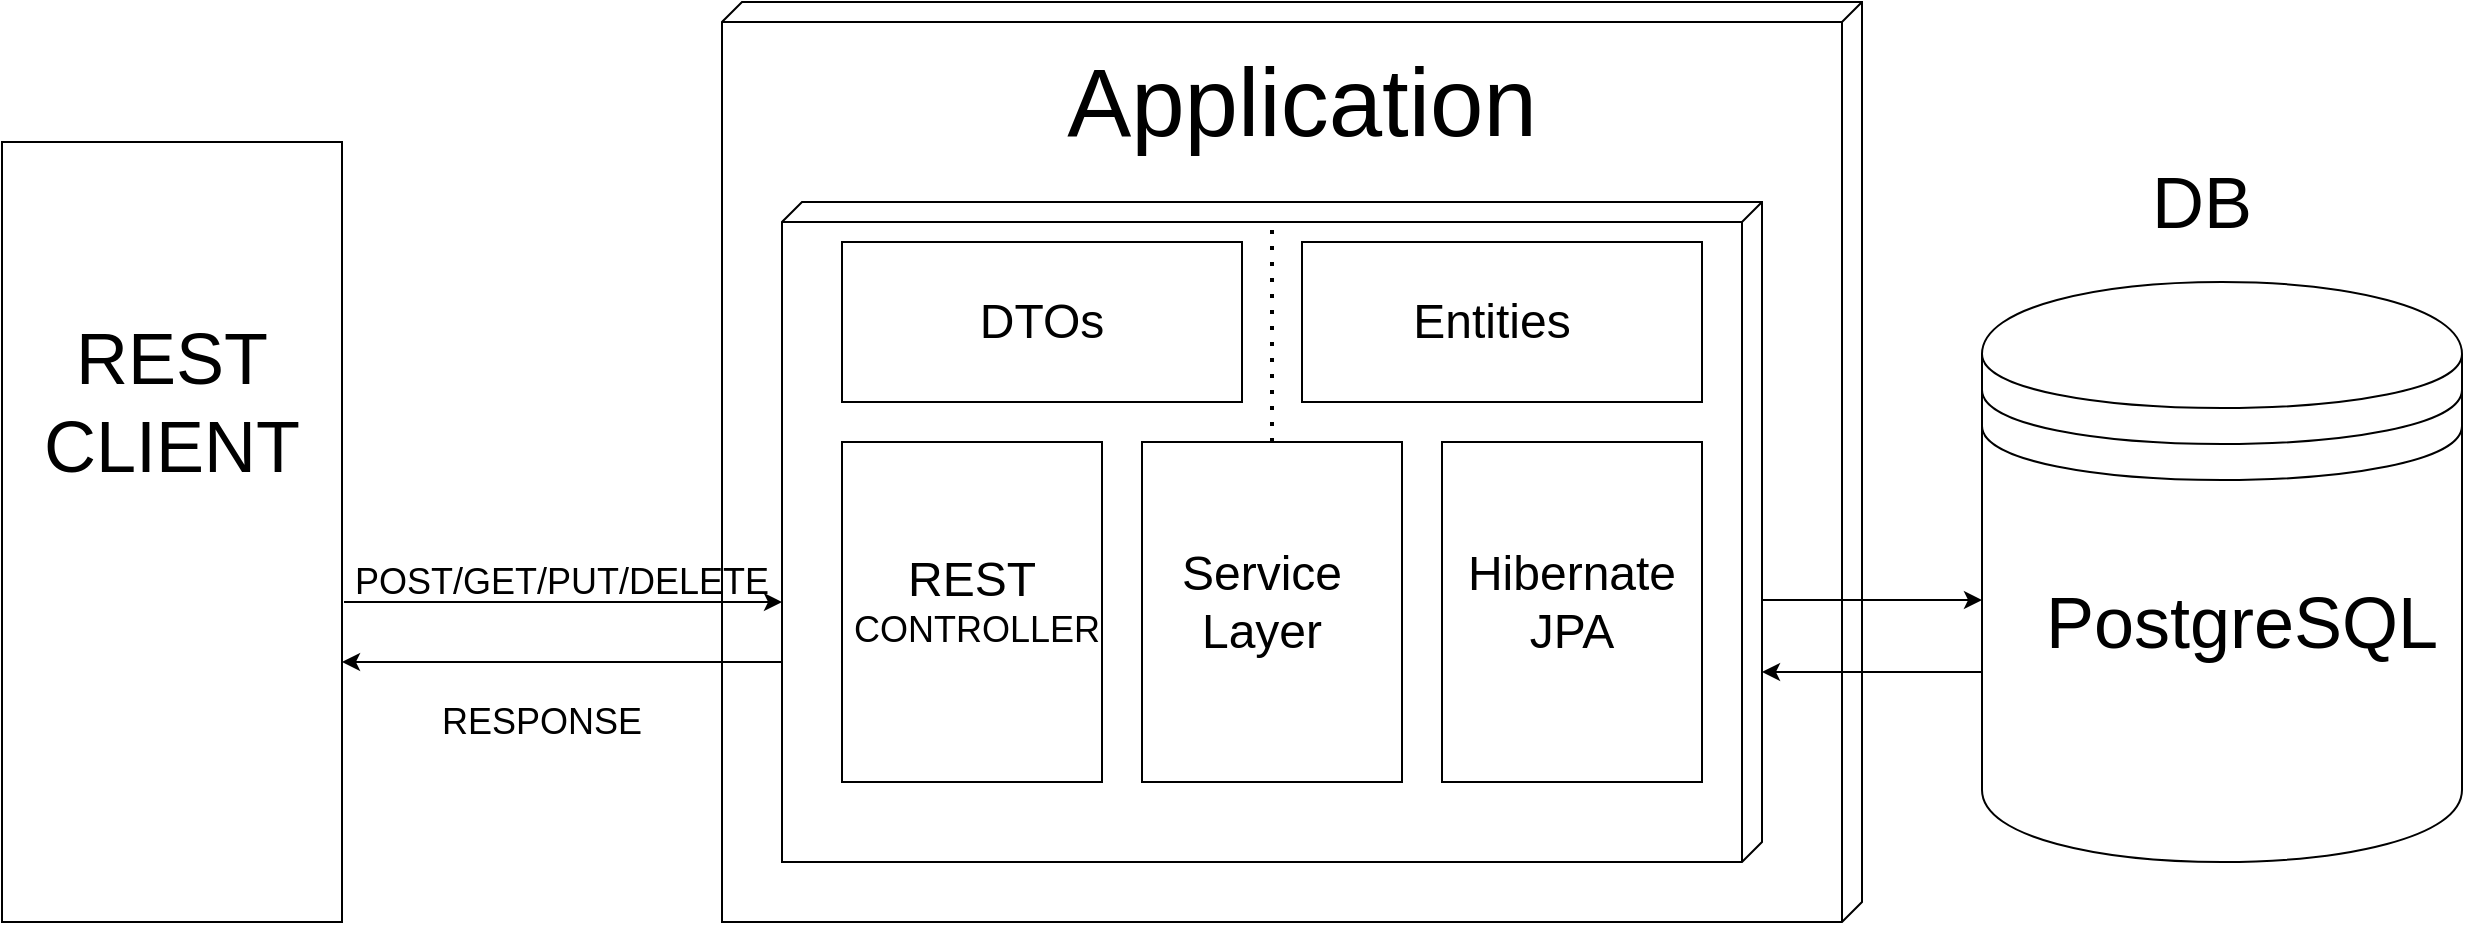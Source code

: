 <mxfile version="14.6.13" type="github">
  <diagram id="PUznr5Mi1iGeSuVRIEjS" name="Page-1">
    <mxGraphModel dx="5540" dy="3510" grid="1" gridSize="10" guides="1" tooltips="1" connect="1" arrows="1" fold="1" page="1" pageScale="1" pageWidth="850" pageHeight="1100" math="0" shadow="0">
      <root>
        <mxCell id="0" />
        <mxCell id="1" parent="0" />
        <mxCell id="quoqcELOSUuHTbDsBbPP-20" value="" style="verticalAlign=top;align=left;spacingTop=8;spacingLeft=2;spacingRight=12;shape=cube;size=10;direction=south;fontStyle=4;html=1;rounded=0;shadow=0;comic=0;labelBackgroundColor=none;strokeWidth=1;fontFamily=Verdana;fontSize=12" vertex="1" parent="1">
          <mxGeometry x="590" y="-890" width="570" height="460" as="geometry" />
        </mxCell>
        <mxCell id="quoqcELOSUuHTbDsBbPP-2" value="" style="verticalAlign=top;align=left;spacingTop=8;spacingLeft=2;spacingRight=12;shape=cube;size=10;direction=south;fontStyle=4;html=1;rounded=0;shadow=0;comic=0;labelBackgroundColor=none;strokeWidth=1;fontFamily=Verdana;fontSize=12" vertex="1" parent="1">
          <mxGeometry x="620" y="-790" width="490" height="330" as="geometry" />
        </mxCell>
        <mxCell id="quoqcELOSUuHTbDsBbPP-3" value="" style="shape=datastore;whiteSpace=wrap;html=1;" vertex="1" parent="1">
          <mxGeometry x="1220" y="-750" width="240" height="290" as="geometry" />
        </mxCell>
        <mxCell id="quoqcELOSUuHTbDsBbPP-5" value="&lt;font style=&quot;font-size: 36px&quot;&gt;PostgreSQL&lt;/font&gt;" style="text;html=1;strokeColor=none;fillColor=none;align=center;verticalAlign=middle;whiteSpace=wrap;rounded=0;" vertex="1" parent="1">
          <mxGeometry x="1330" y="-590" width="40" height="20" as="geometry" />
        </mxCell>
        <mxCell id="quoqcELOSUuHTbDsBbPP-9" value="" style="rounded=0;whiteSpace=wrap;html=1;" vertex="1" parent="1">
          <mxGeometry x="650" y="-670" width="130" height="170" as="geometry" />
        </mxCell>
        <mxCell id="quoqcELOSUuHTbDsBbPP-10" value="" style="rounded=0;whiteSpace=wrap;html=1;" vertex="1" parent="1">
          <mxGeometry x="800" y="-670" width="130" height="170" as="geometry" />
        </mxCell>
        <mxCell id="quoqcELOSUuHTbDsBbPP-11" value="" style="rounded=0;whiteSpace=wrap;html=1;" vertex="1" parent="1">
          <mxGeometry x="950" y="-670" width="130" height="170" as="geometry" />
        </mxCell>
        <mxCell id="quoqcELOSUuHTbDsBbPP-13" value="&lt;font&gt;&lt;font style=&quot;font-size: 24px&quot;&gt;REST&lt;/font&gt;&lt;br&gt;&lt;span style=&quot;font-size: 18px&quot;&gt;&amp;nbsp;CONTROLLER&lt;/span&gt;&lt;/font&gt;" style="text;html=1;strokeColor=none;fillColor=none;align=center;verticalAlign=middle;whiteSpace=wrap;rounded=0;" vertex="1" parent="1">
          <mxGeometry x="695" y="-645" width="40" height="110" as="geometry" />
        </mxCell>
        <mxCell id="quoqcELOSUuHTbDsBbPP-15" value="&lt;font style=&quot;font-size: 24px&quot;&gt;Service Layer&lt;/font&gt;" style="text;html=1;strokeColor=none;fillColor=none;align=center;verticalAlign=middle;whiteSpace=wrap;rounded=0;" vertex="1" parent="1">
          <mxGeometry x="840" y="-600" width="40" height="20" as="geometry" />
        </mxCell>
        <mxCell id="quoqcELOSUuHTbDsBbPP-17" value="&lt;font style=&quot;font-size: 24px&quot;&gt;Hibernate JPA&lt;/font&gt;" style="text;html=1;strokeColor=none;fillColor=none;align=center;verticalAlign=middle;whiteSpace=wrap;rounded=0;" vertex="1" parent="1">
          <mxGeometry x="995" y="-600" width="40" height="20" as="geometry" />
        </mxCell>
        <mxCell id="quoqcELOSUuHTbDsBbPP-21" value="&lt;font style=&quot;font-size: 48px&quot;&gt;Application&lt;/font&gt;" style="text;html=1;strokeColor=none;fillColor=none;align=center;verticalAlign=middle;whiteSpace=wrap;rounded=0;" vertex="1" parent="1">
          <mxGeometry x="860" y="-850" width="40" height="20" as="geometry" />
        </mxCell>
        <mxCell id="quoqcELOSUuHTbDsBbPP-30" value="" style="endArrow=classic;html=1;" edge="1" parent="1">
          <mxGeometry width="50" height="50" relative="1" as="geometry">
            <mxPoint x="401" y="-590" as="sourcePoint" />
            <mxPoint x="620" y="-590" as="targetPoint" />
          </mxGeometry>
        </mxCell>
        <mxCell id="quoqcELOSUuHTbDsBbPP-31" value="" style="endArrow=classic;html=1;exitX=0;exitY=0.5;exitDx=0;exitDy=0;" edge="1" parent="1">
          <mxGeometry width="50" height="50" relative="1" as="geometry">
            <mxPoint x="620" y="-560" as="sourcePoint" />
            <mxPoint x="400" y="-560" as="targetPoint" />
          </mxGeometry>
        </mxCell>
        <mxCell id="quoqcELOSUuHTbDsBbPP-33" value="&lt;font style=&quot;font-size: 18px&quot;&gt;POST/GET/PUT/DELETE&lt;/font&gt;" style="text;html=1;strokeColor=none;fillColor=none;align=center;verticalAlign=middle;whiteSpace=wrap;rounded=0;" vertex="1" parent="1">
          <mxGeometry x="490" y="-610" width="40" height="20" as="geometry" />
        </mxCell>
        <mxCell id="quoqcELOSUuHTbDsBbPP-35" value="&lt;font style=&quot;font-size: 18px&quot;&gt;RESPONSE&lt;/font&gt;" style="text;html=1;strokeColor=none;fillColor=none;align=center;verticalAlign=middle;whiteSpace=wrap;rounded=0;" vertex="1" parent="1">
          <mxGeometry x="470" y="-540" width="60" height="20" as="geometry" />
        </mxCell>
        <mxCell id="quoqcELOSUuHTbDsBbPP-37" value="&lt;font style=&quot;font-size: 36px&quot;&gt;DB&lt;/font&gt;" style="text;html=1;strokeColor=none;fillColor=none;align=center;verticalAlign=middle;whiteSpace=wrap;rounded=0;" vertex="1" parent="1">
          <mxGeometry x="1310" y="-800" width="40" height="20" as="geometry" />
        </mxCell>
        <mxCell id="quoqcELOSUuHTbDsBbPP-41" value="" style="rounded=0;whiteSpace=wrap;html=1;" vertex="1" parent="1">
          <mxGeometry x="650" y="-770" width="200" height="80" as="geometry" />
        </mxCell>
        <mxCell id="quoqcELOSUuHTbDsBbPP-42" value="" style="rounded=0;whiteSpace=wrap;html=1;" vertex="1" parent="1">
          <mxGeometry x="880" y="-770" width="200" height="80" as="geometry" />
        </mxCell>
        <mxCell id="quoqcELOSUuHTbDsBbPP-44" value="&lt;font style=&quot;font-size: 24px&quot;&gt;Entities&lt;/font&gt;" style="text;html=1;strokeColor=none;fillColor=none;align=center;verticalAlign=middle;whiteSpace=wrap;rounded=0;" vertex="1" parent="1">
          <mxGeometry x="955" y="-740" width="40" height="20" as="geometry" />
        </mxCell>
        <mxCell id="quoqcELOSUuHTbDsBbPP-45" value="&lt;font style=&quot;font-size: 24px&quot;&gt;DTOs&lt;/font&gt;" style="text;html=1;strokeColor=none;fillColor=none;align=center;verticalAlign=middle;whiteSpace=wrap;rounded=0;" vertex="1" parent="1">
          <mxGeometry x="730" y="-740" width="40" height="20" as="geometry" />
        </mxCell>
        <mxCell id="quoqcELOSUuHTbDsBbPP-46" value="" style="endArrow=classic;html=1;" edge="1" parent="1">
          <mxGeometry width="50" height="50" relative="1" as="geometry">
            <mxPoint x="1110" y="-591" as="sourcePoint" />
            <mxPoint x="1220" y="-591" as="targetPoint" />
          </mxGeometry>
        </mxCell>
        <mxCell id="quoqcELOSUuHTbDsBbPP-47" value="" style="endArrow=classic;html=1;exitX=0;exitY=0.5;exitDx=0;exitDy=0;" edge="1" parent="1">
          <mxGeometry width="50" height="50" relative="1" as="geometry">
            <mxPoint x="1220" y="-555" as="sourcePoint" />
            <mxPoint x="1110" y="-555" as="targetPoint" />
          </mxGeometry>
        </mxCell>
        <mxCell id="quoqcELOSUuHTbDsBbPP-48" value="" style="rounded=0;whiteSpace=wrap;html=1;" vertex="1" parent="1">
          <mxGeometry x="230" y="-820" width="170" height="390" as="geometry" />
        </mxCell>
        <mxCell id="quoqcELOSUuHTbDsBbPP-49" value="&lt;font style=&quot;font-size: 36px&quot;&gt;REST CLIENT&lt;/font&gt;" style="text;html=1;strokeColor=none;fillColor=none;align=center;verticalAlign=middle;whiteSpace=wrap;rounded=0;" vertex="1" parent="1">
          <mxGeometry x="295" y="-700" width="40" height="20" as="geometry" />
        </mxCell>
        <mxCell id="quoqcELOSUuHTbDsBbPP-52" value="" style="endArrow=none;dashed=1;html=1;dashPattern=1 3;strokeWidth=2;exitX=0.5;exitY=0;exitDx=0;exitDy=0;" edge="1" parent="1" source="quoqcELOSUuHTbDsBbPP-10">
          <mxGeometry width="50" height="50" relative="1" as="geometry">
            <mxPoint x="865" y="-680" as="sourcePoint" />
            <mxPoint x="865" y="-780" as="targetPoint" />
          </mxGeometry>
        </mxCell>
      </root>
    </mxGraphModel>
  </diagram>
</mxfile>
